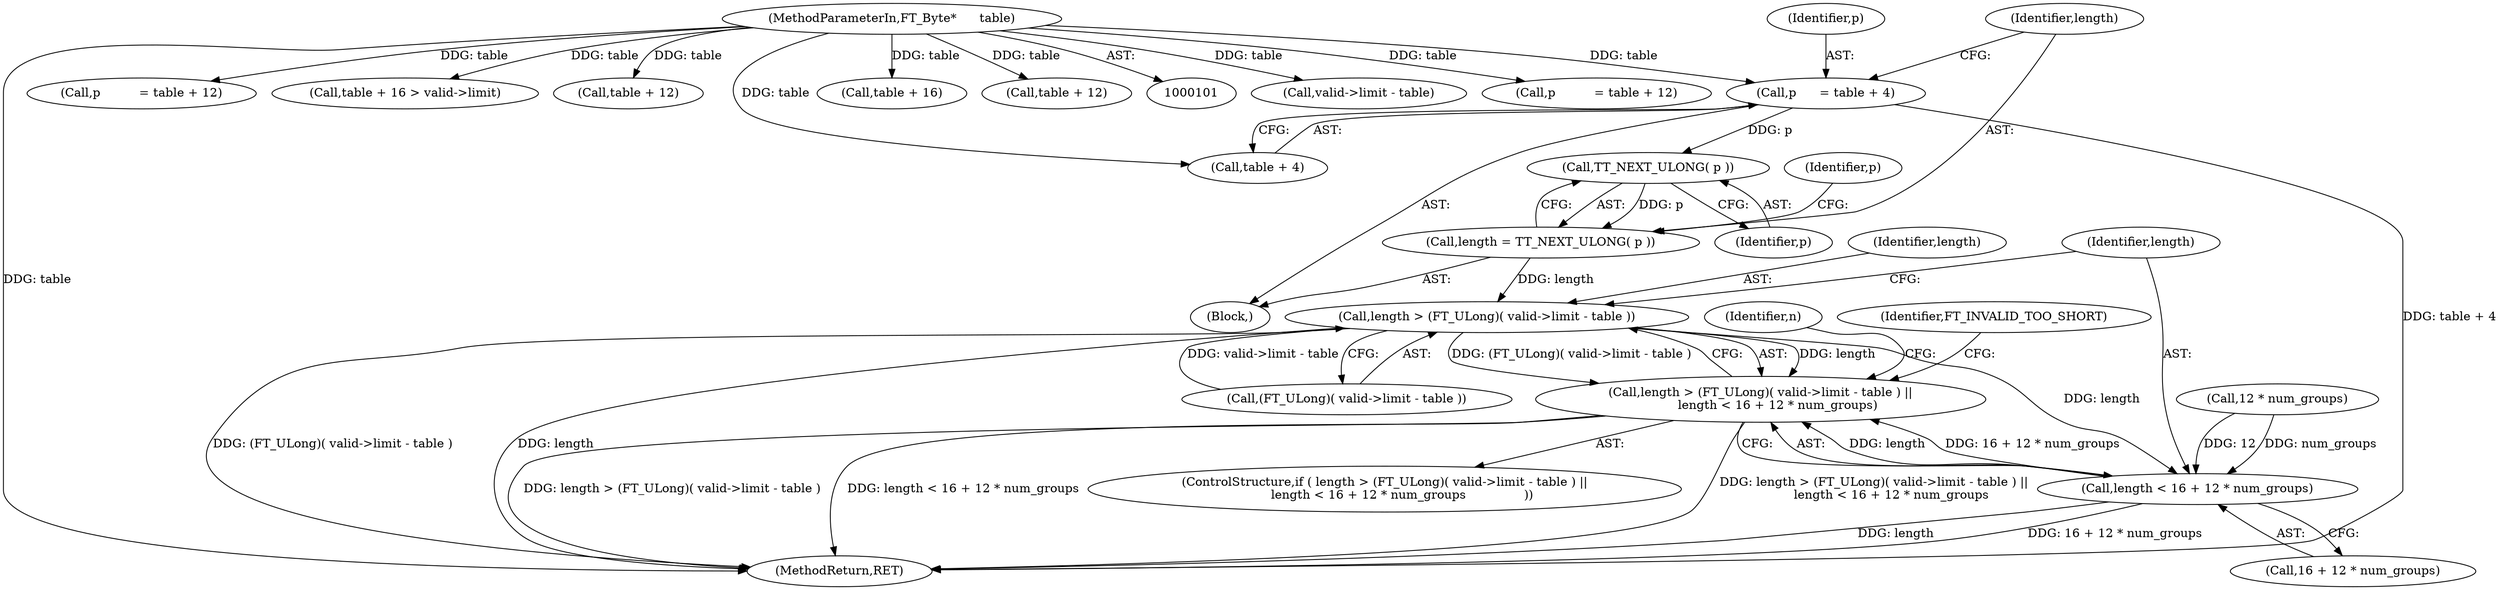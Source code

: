 digraph "0_savannah_a18788b14db60ae3673f932249cd02d33a227c4e_0@pointer" {
"1000117" [label="(Call,p      = table + 4)"];
"1000102" [label="(MethodParameterIn,FT_Byte*      table)"];
"1000124" [label="(Call,TT_NEXT_ULONG( p ))"];
"1000122" [label="(Call,length = TT_NEXT_ULONG( p ))"];
"1000142" [label="(Call,length > (FT_ULong)( valid->limit - table ))"];
"1000141" [label="(Call,length > (FT_ULong)( valid->limit - table ) ||\n         length < 16 + 12 * num_groups)"];
"1000151" [label="(Call,length < 16 + 12 * num_groups)"];
"1000123" [label="(Identifier,length)"];
"1000146" [label="(Call,valid->limit - table)"];
"1000131" [label="(Call,p          = table + 12)"];
"1000142" [label="(Call,length > (FT_ULong)( valid->limit - table ))"];
"1000140" [label="(ControlStructure,if ( length > (FT_ULong)( valid->limit - table ) ||\n         length < 16 + 12 * num_groups               ))"];
"1000119" [label="(Call,table + 4)"];
"1000161" [label="(Identifier,n)"];
"1000122" [label="(Call,length = TT_NEXT_ULONG( p ))"];
"1000155" [label="(Call,12 * num_groups)"];
"1000144" [label="(Call,(FT_ULong)( valid->limit - table ))"];
"1000124" [label="(Call,TT_NEXT_ULONG( p ))"];
"1000143" [label="(Identifier,length)"];
"1000152" [label="(Identifier,length)"];
"1000126" [label="(Call,p          = table + 12)"];
"1000127" [label="(Identifier,p)"];
"1000125" [label="(Identifier,p)"];
"1000117" [label="(Call,p      = table + 4)"];
"1000109" [label="(Call,table + 16 > valid->limit)"];
"1000128" [label="(Call,table + 12)"];
"1000158" [label="(Identifier,FT_INVALID_TOO_SHORT)"];
"1000153" [label="(Call,16 + 12 * num_groups)"];
"1000215" [label="(MethodReturn,RET)"];
"1000151" [label="(Call,length < 16 + 12 * num_groups)"];
"1000110" [label="(Call,table + 16)"];
"1000141" [label="(Call,length > (FT_ULong)( valid->limit - table ) ||\n         length < 16 + 12 * num_groups)"];
"1000104" [label="(Block,)"];
"1000133" [label="(Call,table + 12)"];
"1000118" [label="(Identifier,p)"];
"1000102" [label="(MethodParameterIn,FT_Byte*      table)"];
"1000117" -> "1000104"  [label="AST: "];
"1000117" -> "1000119"  [label="CFG: "];
"1000118" -> "1000117"  [label="AST: "];
"1000119" -> "1000117"  [label="AST: "];
"1000123" -> "1000117"  [label="CFG: "];
"1000117" -> "1000215"  [label="DDG: table + 4"];
"1000102" -> "1000117"  [label="DDG: table"];
"1000117" -> "1000124"  [label="DDG: p"];
"1000102" -> "1000101"  [label="AST: "];
"1000102" -> "1000215"  [label="DDG: table"];
"1000102" -> "1000109"  [label="DDG: table"];
"1000102" -> "1000110"  [label="DDG: table"];
"1000102" -> "1000119"  [label="DDG: table"];
"1000102" -> "1000126"  [label="DDG: table"];
"1000102" -> "1000128"  [label="DDG: table"];
"1000102" -> "1000131"  [label="DDG: table"];
"1000102" -> "1000133"  [label="DDG: table"];
"1000102" -> "1000146"  [label="DDG: table"];
"1000124" -> "1000122"  [label="AST: "];
"1000124" -> "1000125"  [label="CFG: "];
"1000125" -> "1000124"  [label="AST: "];
"1000122" -> "1000124"  [label="CFG: "];
"1000124" -> "1000122"  [label="DDG: p"];
"1000122" -> "1000104"  [label="AST: "];
"1000123" -> "1000122"  [label="AST: "];
"1000127" -> "1000122"  [label="CFG: "];
"1000122" -> "1000142"  [label="DDG: length"];
"1000142" -> "1000141"  [label="AST: "];
"1000142" -> "1000144"  [label="CFG: "];
"1000143" -> "1000142"  [label="AST: "];
"1000144" -> "1000142"  [label="AST: "];
"1000152" -> "1000142"  [label="CFG: "];
"1000141" -> "1000142"  [label="CFG: "];
"1000142" -> "1000215"  [label="DDG: (FT_ULong)( valid->limit - table )"];
"1000142" -> "1000215"  [label="DDG: length"];
"1000142" -> "1000141"  [label="DDG: length"];
"1000142" -> "1000141"  [label="DDG: (FT_ULong)( valid->limit - table )"];
"1000144" -> "1000142"  [label="DDG: valid->limit - table"];
"1000142" -> "1000151"  [label="DDG: length"];
"1000141" -> "1000140"  [label="AST: "];
"1000141" -> "1000151"  [label="CFG: "];
"1000151" -> "1000141"  [label="AST: "];
"1000158" -> "1000141"  [label="CFG: "];
"1000161" -> "1000141"  [label="CFG: "];
"1000141" -> "1000215"  [label="DDG: length > (FT_ULong)( valid->limit - table )"];
"1000141" -> "1000215"  [label="DDG: length < 16 + 12 * num_groups"];
"1000141" -> "1000215"  [label="DDG: length > (FT_ULong)( valid->limit - table ) ||\n         length < 16 + 12 * num_groups"];
"1000151" -> "1000141"  [label="DDG: length"];
"1000151" -> "1000141"  [label="DDG: 16 + 12 * num_groups"];
"1000151" -> "1000153"  [label="CFG: "];
"1000152" -> "1000151"  [label="AST: "];
"1000153" -> "1000151"  [label="AST: "];
"1000151" -> "1000215"  [label="DDG: 16 + 12 * num_groups"];
"1000151" -> "1000215"  [label="DDG: length"];
"1000155" -> "1000151"  [label="DDG: 12"];
"1000155" -> "1000151"  [label="DDG: num_groups"];
}
